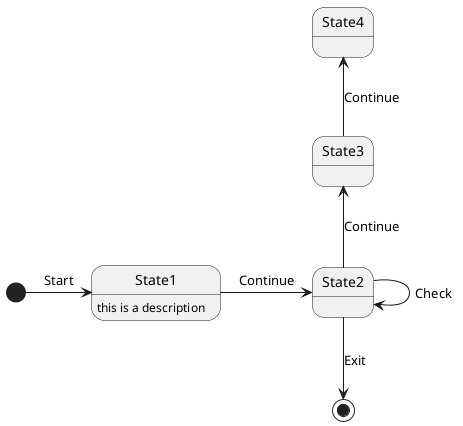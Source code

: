 @startuml
'namespace EtAlii.Generators.MicroMachine.Tests
'class SimpleStateMachineBase

[*] -> State1 : Start
State1 : this is a description
State1 -> State2 : Continue
State2 -down-> [*] : Exit
State2 -> State2 : Check
State2 -up-> State3 : Continue
State3 -up-> State4 : Continue
@enduml
